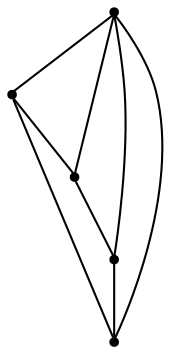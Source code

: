 graph {
  node [shape=point,comment="{\"directed\":false,\"doi\":\"10.1007/3-540-36151-0_16\",\"figure\":\"4 (2)\"}"]

  v0 [pos="944.0833568572999,547.6412328084309"]
  v1 [pos="944.0833568572998,598.6422411600748"]
  v2 [pos="944.0833568572998,496.6412734985351"]
  v3 [pos="944.0833568572998,445.6413141886393"]
  v4 [pos="944.0833568572999,394.3911107381184"]

  v0 -- v4 [id="-1",pos="944.0833568572999,547.6412328084309 1024.983342488607,483.80357742309565 1024.983342488607,483.80357742309565 1024.983342488607,483.80357742309565 944.0833568572999,394.3911107381184 944.0833568572999,394.3911107381184 944.0833568572999,394.3911107381184"]
  v1 -- v3 [id="-2",pos="944.0833568572998,598.6422411600748 842.1499888102214,530.5745315551758 842.1499888102214,530.5745315551758 842.1499888102214,530.5745315551758 944.0833568572998,445.6413141886393 944.0833568572998,445.6413141886393 944.0833568572998,445.6413141886393"]
  v1 -- v2 [id="-3",pos="944.0833568572998,598.6422411600748 995.2166239420574,556.0870361328125 995.2166239420574,556.0870361328125 995.2166239420574,556.0870361328125 944.0833568572998,496.6412734985351 944.0833568572998,496.6412734985351 944.0833568572998,496.6412734985351"]
  v2 -- v4 [id="-4",pos="944.0833568572998,496.6412734985351 986.7124557495118,454.04108683268225 986.7124557495118,454.04108683268225 986.7124557495118,454.04108683268225 944.0833568572999,394.3911107381184 944.0833568572999,394.3911107381184 944.0833568572999,394.3911107381184"]
  v0 -- v1 [id="-10",pos="944.0833568572999,547.6412328084309 944.0833568572998,598.6422411600748 944.0833568572998,598.6422411600748 944.0833568572998,598.6422411600748"]
  v2 -- v0 [id="-12",pos="944.0833568572998,496.6412734985351 944.0833568572999,547.6412328084309 944.0833568572999,547.6412328084309 944.0833568572999,547.6412328084309"]
  v3 -- v0 [id="-13",pos="944.0833568572998,445.6413141886393 893.1708017985027,496.55789057413733 893.1708017985027,496.55789057413733 893.1708017985027,496.55789057413733 944.0833568572999,547.6412328084309 944.0833568572999,547.6412328084309 944.0833568572999,547.6412328084309"]
  v4 -- v3 [id="-30",pos="944.0833568572999,394.3911107381184 944.0833568572998,445.6413141886393 944.0833568572998,445.6413141886393 944.0833568572998,445.6413141886393"]
}